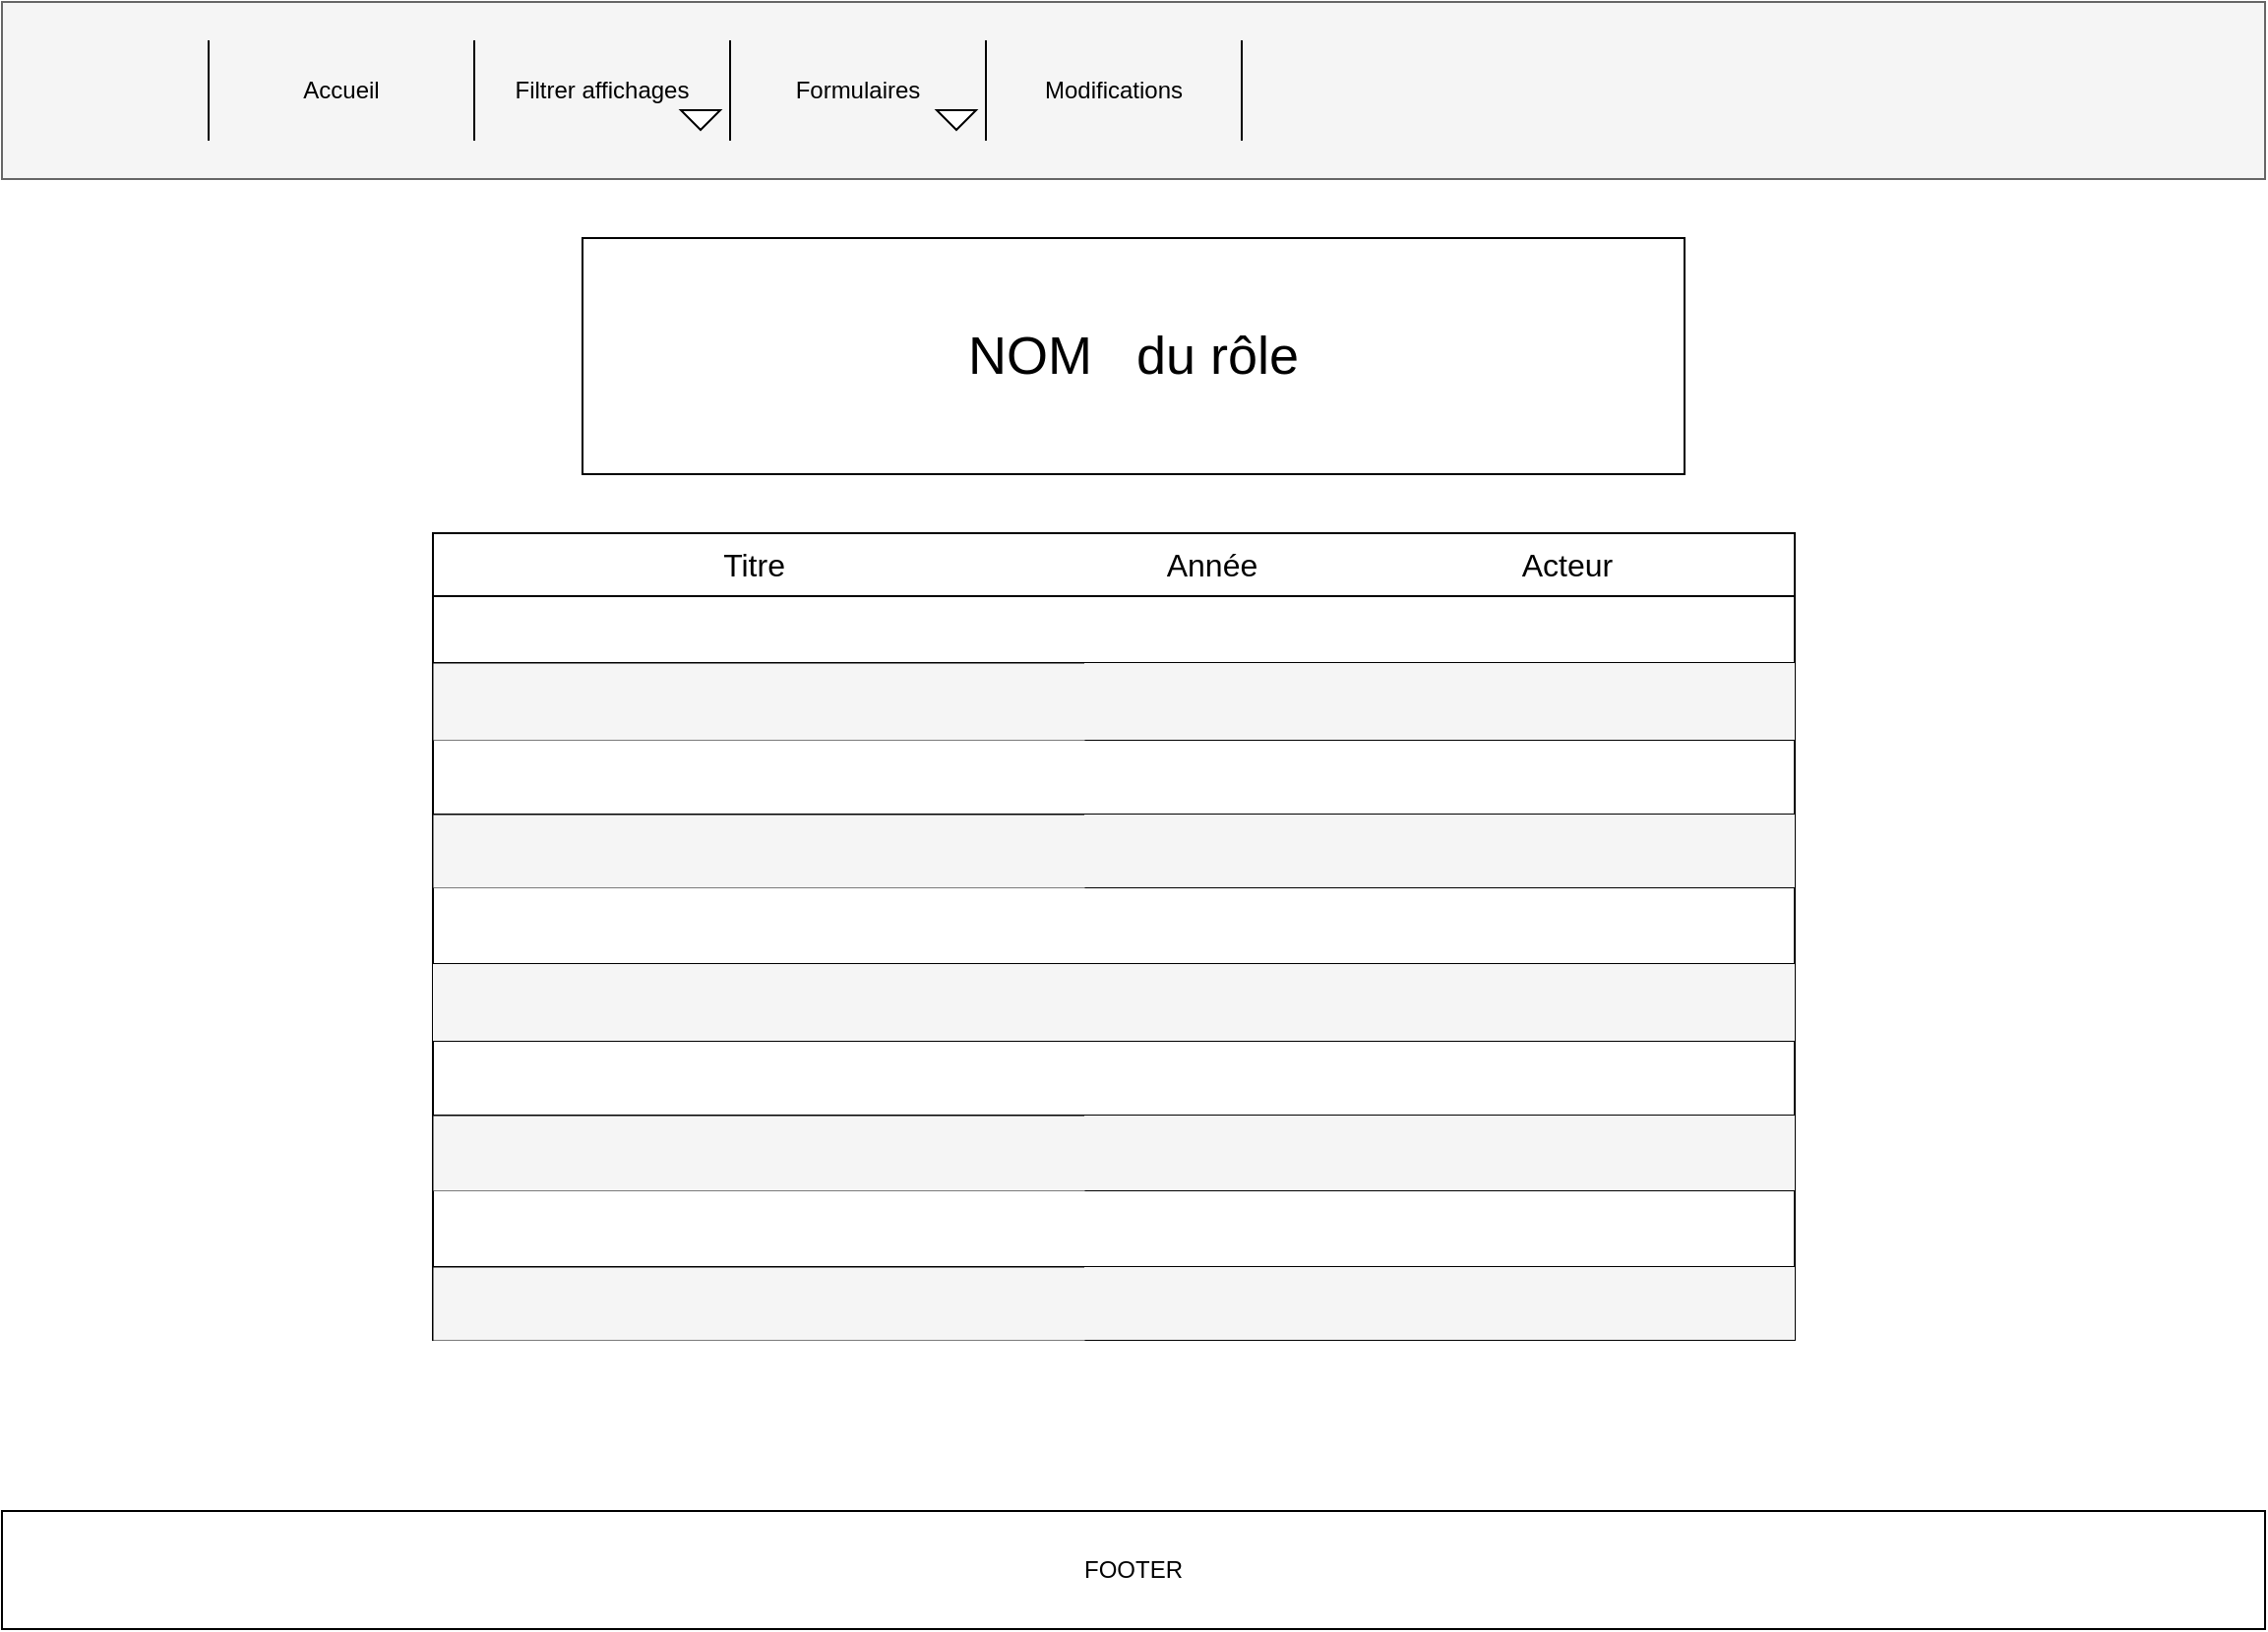 <mxfile version="21.1.8" type="github">
  <diagram name="Page-1" id="8CFkx0u-gaAyG3x4pVRe">
    <mxGraphModel dx="1434" dy="754" grid="1" gridSize="10" guides="1" tooltips="1" connect="1" arrows="1" fold="1" page="1" pageScale="1" pageWidth="1169" pageHeight="827" math="0" shadow="0">
      <root>
        <mxCell id="0" />
        <mxCell id="1" parent="0" />
        <mxCell id="Qr5utOBiKfbGwNmgys-7-1" value="" style="rounded=0;whiteSpace=wrap;html=1;fillColor=#f5f5f5;fontColor=#333333;strokeColor=#666666;" vertex="1" parent="1">
          <mxGeometry x="10" width="1150" height="90" as="geometry" />
        </mxCell>
        <mxCell id="Qr5utOBiKfbGwNmgys-7-2" value="Affichages" style="shape=partialRectangle;whiteSpace=wrap;html=1;bottom=0;top=0;fillColor=none;" vertex="1" parent="1">
          <mxGeometry x="235" y="50" width="120" height="40" as="geometry" />
        </mxCell>
        <mxCell id="Qr5utOBiKfbGwNmgys-7-3" value="Formulaires" style="shape=partialRectangle;whiteSpace=wrap;html=1;bottom=0;top=0;fillColor=none;" vertex="1" parent="1">
          <mxGeometry x="355" y="50" width="120" height="40" as="geometry" />
        </mxCell>
        <mxCell id="Qr5utOBiKfbGwNmgys-7-4" value="Modifications" style="shape=partialRectangle;whiteSpace=wrap;html=1;bottom=0;top=0;fillColor=none;" vertex="1" parent="1">
          <mxGeometry x="475" y="50" width="120" height="40" as="geometry" />
        </mxCell>
        <mxCell id="Qr5utOBiKfbGwNmgys-7-5" value="Accueil" style="shape=partialRectangle;whiteSpace=wrap;html=1;bottom=0;top=0;fillColor=none;" vertex="1" parent="1">
          <mxGeometry x="115" y="50" width="120" height="40" as="geometry" />
        </mxCell>
        <mxCell id="Qr5utOBiKfbGwNmgys-7-6" value="" style="rounded=0;whiteSpace=wrap;html=1;" vertex="1" parent="1">
          <mxGeometry x="305" y="120" width="560" height="120" as="geometry" />
        </mxCell>
        <mxCell id="Qr5utOBiKfbGwNmgys-7-7" value="&lt;font style=&quot;font-size: 27px;&quot;&gt;NOM&amp;nbsp;&amp;nbsp; du rôle&lt;br&gt;&lt;/font&gt;" style="text;html=1;strokeColor=none;fillColor=none;align=center;verticalAlign=middle;whiteSpace=wrap;rounded=0;" vertex="1" parent="1">
          <mxGeometry x="415" y="160" width="340" height="40" as="geometry" />
        </mxCell>
        <mxCell id="Qr5utOBiKfbGwNmgys-7-11" value="" style="shape=table;startSize=0;container=1;collapsible=0;childLayout=tableLayout;fontSize=16;columnLines=0;rowLines=1;" vertex="1" parent="1">
          <mxGeometry x="229" y="270" width="692" height="410" as="geometry" />
        </mxCell>
        <mxCell id="Qr5utOBiKfbGwNmgys-7-12" value="" style="shape=tableRow;horizontal=0;startSize=0;swimlaneHead=0;swimlaneBody=0;strokeColor=inherit;top=0;left=0;bottom=0;right=0;collapsible=0;dropTarget=0;fillColor=none;points=[[0,0.5],[1,0.5]];portConstraint=eastwest;fontSize=16;" vertex="1" parent="Qr5utOBiKfbGwNmgys-7-11">
          <mxGeometry width="692" height="32" as="geometry" />
        </mxCell>
        <mxCell id="Qr5utOBiKfbGwNmgys-7-13" value="Titre&amp;nbsp;" style="shape=partialRectangle;html=1;whiteSpace=wrap;connectable=0;strokeColor=inherit;overflow=hidden;fillColor=none;top=0;left=0;bottom=0;right=0;pointerEvents=1;fontSize=16;strokeWidth=0;" vertex="1" parent="Qr5utOBiKfbGwNmgys-7-12">
          <mxGeometry width="331" height="32" as="geometry">
            <mxRectangle width="331" height="32" as="alternateBounds" />
          </mxGeometry>
        </mxCell>
        <mxCell id="Qr5utOBiKfbGwNmgys-7-14" value="Année" style="shape=partialRectangle;html=1;whiteSpace=wrap;connectable=0;strokeColor=inherit;overflow=hidden;fillColor=none;top=0;left=0;bottom=0;right=0;pointerEvents=1;fontSize=16;" vertex="1" parent="Qr5utOBiKfbGwNmgys-7-12">
          <mxGeometry x="331" width="130" height="32" as="geometry">
            <mxRectangle width="130" height="32" as="alternateBounds" />
          </mxGeometry>
        </mxCell>
        <mxCell id="Qr5utOBiKfbGwNmgys-7-15" value="Acteur" style="shape=partialRectangle;html=1;whiteSpace=wrap;connectable=0;strokeColor=inherit;overflow=hidden;fillColor=none;top=0;left=0;bottom=0;right=0;pointerEvents=1;fontSize=16;" vertex="1" parent="Qr5utOBiKfbGwNmgys-7-12">
          <mxGeometry x="461" width="231" height="32" as="geometry">
            <mxRectangle width="231" height="32" as="alternateBounds" />
          </mxGeometry>
        </mxCell>
        <mxCell id="Qr5utOBiKfbGwNmgys-7-17" value="" style="shape=tableRow;horizontal=0;startSize=0;swimlaneHead=0;swimlaneBody=0;strokeColor=inherit;top=0;left=0;bottom=0;right=0;collapsible=0;dropTarget=0;fillColor=none;points=[[0,0.5],[1,0.5]];portConstraint=eastwest;fontSize=16;" vertex="1" parent="Qr5utOBiKfbGwNmgys-7-11">
          <mxGeometry y="32" width="692" height="34" as="geometry" />
        </mxCell>
        <mxCell id="Qr5utOBiKfbGwNmgys-7-18" value="" style="shape=partialRectangle;html=1;whiteSpace=wrap;connectable=0;overflow=hidden;top=0;left=0;bottom=0;right=0;pointerEvents=1;fontSize=16;strokeWidth=0;fillColor=none;strokeColor=inherit;" vertex="1" parent="Qr5utOBiKfbGwNmgys-7-17">
          <mxGeometry width="331" height="34" as="geometry">
            <mxRectangle width="331" height="34" as="alternateBounds" />
          </mxGeometry>
        </mxCell>
        <mxCell id="Qr5utOBiKfbGwNmgys-7-19" value="" style="shape=partialRectangle;html=1;whiteSpace=wrap;connectable=0;strokeColor=inherit;overflow=hidden;fillColor=none;top=0;left=0;bottom=0;right=0;pointerEvents=1;fontSize=16;" vertex="1" parent="Qr5utOBiKfbGwNmgys-7-17">
          <mxGeometry x="331" width="130" height="34" as="geometry">
            <mxRectangle width="130" height="34" as="alternateBounds" />
          </mxGeometry>
        </mxCell>
        <mxCell id="Qr5utOBiKfbGwNmgys-7-20" value="" style="shape=partialRectangle;html=1;whiteSpace=wrap;connectable=0;strokeColor=inherit;overflow=hidden;fillColor=none;top=0;left=0;bottom=0;right=0;pointerEvents=1;fontSize=16;" vertex="1" parent="Qr5utOBiKfbGwNmgys-7-17">
          <mxGeometry x="461" width="231" height="34" as="geometry">
            <mxRectangle width="231" height="34" as="alternateBounds" />
          </mxGeometry>
        </mxCell>
        <mxCell id="Qr5utOBiKfbGwNmgys-7-22" value="" style="shape=tableRow;horizontal=0;startSize=0;swimlaneHead=0;swimlaneBody=0;strokeColor=inherit;top=0;left=0;bottom=0;right=0;collapsible=0;dropTarget=0;fillColor=none;points=[[0,0.5],[1,0.5]];portConstraint=eastwest;fontSize=16;" vertex="1" parent="Qr5utOBiKfbGwNmgys-7-11">
          <mxGeometry y="66" width="692" height="39" as="geometry" />
        </mxCell>
        <mxCell id="Qr5utOBiKfbGwNmgys-7-23" value="" style="shape=partialRectangle;html=1;whiteSpace=wrap;connectable=0;overflow=hidden;top=0;left=0;bottom=0;right=0;pointerEvents=1;fontSize=16;strokeWidth=0;fillColor=#f5f5f5;strokeColor=#666666;fontColor=#333333;" vertex="1" parent="Qr5utOBiKfbGwNmgys-7-22">
          <mxGeometry width="331" height="39" as="geometry">
            <mxRectangle width="331" height="39" as="alternateBounds" />
          </mxGeometry>
        </mxCell>
        <mxCell id="Qr5utOBiKfbGwNmgys-7-24" value="" style="shape=partialRectangle;html=1;whiteSpace=wrap;connectable=0;strokeColor=#666666;overflow=hidden;fillColor=#f5f5f5;top=0;left=0;bottom=0;right=0;pointerEvents=1;fontSize=16;fontColor=#333333;" vertex="1" parent="Qr5utOBiKfbGwNmgys-7-22">
          <mxGeometry x="331" width="130" height="39" as="geometry">
            <mxRectangle width="130" height="39" as="alternateBounds" />
          </mxGeometry>
        </mxCell>
        <mxCell id="Qr5utOBiKfbGwNmgys-7-25" value="" style="shape=partialRectangle;html=1;whiteSpace=wrap;connectable=0;strokeColor=#666666;overflow=hidden;fillColor=#f5f5f5;top=0;left=0;bottom=0;right=0;pointerEvents=1;fontSize=16;fontColor=#333333;" vertex="1" parent="Qr5utOBiKfbGwNmgys-7-22">
          <mxGeometry x="461" width="231" height="39" as="geometry">
            <mxRectangle width="231" height="39" as="alternateBounds" />
          </mxGeometry>
        </mxCell>
        <mxCell id="Qr5utOBiKfbGwNmgys-7-27" style="shape=tableRow;horizontal=0;startSize=0;swimlaneHead=0;swimlaneBody=0;strokeColor=inherit;top=0;left=0;bottom=0;right=0;collapsible=0;dropTarget=0;fillColor=none;points=[[0,0.5],[1,0.5]];portConstraint=eastwest;fontSize=16;" vertex="1" parent="Qr5utOBiKfbGwNmgys-7-11">
          <mxGeometry y="105" width="692" height="38" as="geometry" />
        </mxCell>
        <mxCell id="Qr5utOBiKfbGwNmgys-7-28" style="shape=partialRectangle;html=1;whiteSpace=wrap;connectable=0;overflow=hidden;top=0;left=0;bottom=0;right=0;pointerEvents=1;fontSize=16;strokeWidth=0;fillColor=none;strokeColor=inherit;" vertex="1" parent="Qr5utOBiKfbGwNmgys-7-27">
          <mxGeometry width="331" height="38" as="geometry">
            <mxRectangle width="331" height="38" as="alternateBounds" />
          </mxGeometry>
        </mxCell>
        <mxCell id="Qr5utOBiKfbGwNmgys-7-29" style="shape=partialRectangle;html=1;whiteSpace=wrap;connectable=0;strokeColor=inherit;overflow=hidden;fillColor=none;top=0;left=0;bottom=0;right=0;pointerEvents=1;fontSize=16;" vertex="1" parent="Qr5utOBiKfbGwNmgys-7-27">
          <mxGeometry x="331" width="130" height="38" as="geometry">
            <mxRectangle width="130" height="38" as="alternateBounds" />
          </mxGeometry>
        </mxCell>
        <mxCell id="Qr5utOBiKfbGwNmgys-7-30" style="shape=partialRectangle;html=1;whiteSpace=wrap;connectable=0;strokeColor=inherit;overflow=hidden;fillColor=none;top=0;left=0;bottom=0;right=0;pointerEvents=1;fontSize=16;" vertex="1" parent="Qr5utOBiKfbGwNmgys-7-27">
          <mxGeometry x="461" width="231" height="38" as="geometry">
            <mxRectangle width="231" height="38" as="alternateBounds" />
          </mxGeometry>
        </mxCell>
        <mxCell id="Qr5utOBiKfbGwNmgys-7-32" style="shape=tableRow;horizontal=0;startSize=0;swimlaneHead=0;swimlaneBody=0;strokeColor=inherit;top=0;left=0;bottom=0;right=0;collapsible=0;dropTarget=0;fillColor=none;points=[[0,0.5],[1,0.5]];portConstraint=eastwest;fontSize=16;" vertex="1" parent="Qr5utOBiKfbGwNmgys-7-11">
          <mxGeometry y="143" width="692" height="37" as="geometry" />
        </mxCell>
        <mxCell id="Qr5utOBiKfbGwNmgys-7-33" style="shape=partialRectangle;html=1;whiteSpace=wrap;connectable=0;overflow=hidden;top=0;left=0;bottom=0;right=0;pointerEvents=1;fontSize=16;strokeWidth=0;fillColor=#f5f5f5;strokeColor=#666666;fontColor=#333333;" vertex="1" parent="Qr5utOBiKfbGwNmgys-7-32">
          <mxGeometry width="331" height="37" as="geometry">
            <mxRectangle width="331" height="37" as="alternateBounds" />
          </mxGeometry>
        </mxCell>
        <mxCell id="Qr5utOBiKfbGwNmgys-7-34" style="shape=partialRectangle;html=1;whiteSpace=wrap;connectable=0;strokeColor=#666666;overflow=hidden;fillColor=#f5f5f5;top=0;left=0;bottom=0;right=0;pointerEvents=1;fontSize=16;fontColor=#333333;" vertex="1" parent="Qr5utOBiKfbGwNmgys-7-32">
          <mxGeometry x="331" width="130" height="37" as="geometry">
            <mxRectangle width="130" height="37" as="alternateBounds" />
          </mxGeometry>
        </mxCell>
        <mxCell id="Qr5utOBiKfbGwNmgys-7-35" style="shape=partialRectangle;html=1;whiteSpace=wrap;connectable=0;strokeColor=#666666;overflow=hidden;fillColor=#f5f5f5;top=0;left=0;bottom=0;right=0;pointerEvents=1;fontSize=16;fontColor=#333333;" vertex="1" parent="Qr5utOBiKfbGwNmgys-7-32">
          <mxGeometry x="461" width="231" height="37" as="geometry">
            <mxRectangle width="231" height="37" as="alternateBounds" />
          </mxGeometry>
        </mxCell>
        <mxCell id="Qr5utOBiKfbGwNmgys-7-37" style="shape=tableRow;horizontal=0;startSize=0;swimlaneHead=0;swimlaneBody=0;strokeColor=inherit;top=0;left=0;bottom=0;right=0;collapsible=0;dropTarget=0;fillColor=none;points=[[0,0.5],[1,0.5]];portConstraint=eastwest;fontSize=16;" vertex="1" parent="Qr5utOBiKfbGwNmgys-7-11">
          <mxGeometry y="180" width="692" height="39" as="geometry" />
        </mxCell>
        <mxCell id="Qr5utOBiKfbGwNmgys-7-38" style="shape=partialRectangle;html=1;whiteSpace=wrap;connectable=0;overflow=hidden;top=0;left=0;bottom=0;right=0;pointerEvents=1;fontSize=16;strokeWidth=0;fillColor=none;strokeColor=inherit;" vertex="1" parent="Qr5utOBiKfbGwNmgys-7-37">
          <mxGeometry width="331" height="39" as="geometry">
            <mxRectangle width="331" height="39" as="alternateBounds" />
          </mxGeometry>
        </mxCell>
        <mxCell id="Qr5utOBiKfbGwNmgys-7-39" style="shape=partialRectangle;html=1;whiteSpace=wrap;connectable=0;strokeColor=inherit;overflow=hidden;fillColor=none;top=0;left=0;bottom=0;right=0;pointerEvents=1;fontSize=16;" vertex="1" parent="Qr5utOBiKfbGwNmgys-7-37">
          <mxGeometry x="331" width="130" height="39" as="geometry">
            <mxRectangle width="130" height="39" as="alternateBounds" />
          </mxGeometry>
        </mxCell>
        <mxCell id="Qr5utOBiKfbGwNmgys-7-40" style="shape=partialRectangle;html=1;whiteSpace=wrap;connectable=0;strokeColor=inherit;overflow=hidden;fillColor=none;top=0;left=0;bottom=0;right=0;pointerEvents=1;fontSize=16;" vertex="1" parent="Qr5utOBiKfbGwNmgys-7-37">
          <mxGeometry x="461" width="231" height="39" as="geometry">
            <mxRectangle width="231" height="39" as="alternateBounds" />
          </mxGeometry>
        </mxCell>
        <mxCell id="Qr5utOBiKfbGwNmgys-7-42" style="shape=tableRow;horizontal=0;startSize=0;swimlaneHead=0;swimlaneBody=0;strokeColor=#666666;top=0;left=0;bottom=0;right=0;collapsible=0;dropTarget=0;fillColor=#f5f5f5;points=[[0,0.5],[1,0.5]];portConstraint=eastwest;fontSize=16;fontColor=#333333;" vertex="1" parent="Qr5utOBiKfbGwNmgys-7-11">
          <mxGeometry y="219" width="692" height="39" as="geometry" />
        </mxCell>
        <mxCell id="Qr5utOBiKfbGwNmgys-7-43" style="shape=partialRectangle;html=1;whiteSpace=wrap;connectable=0;overflow=hidden;top=0;left=0;bottom=0;right=0;pointerEvents=1;fontSize=16;strokeWidth=0;fillColor=none;strokeColor=inherit;" vertex="1" parent="Qr5utOBiKfbGwNmgys-7-42">
          <mxGeometry width="331" height="39" as="geometry">
            <mxRectangle width="331" height="39" as="alternateBounds" />
          </mxGeometry>
        </mxCell>
        <mxCell id="Qr5utOBiKfbGwNmgys-7-44" style="shape=partialRectangle;html=1;whiteSpace=wrap;connectable=0;strokeColor=inherit;overflow=hidden;fillColor=none;top=0;left=0;bottom=0;right=0;pointerEvents=1;fontSize=16;" vertex="1" parent="Qr5utOBiKfbGwNmgys-7-42">
          <mxGeometry x="331" width="130" height="39" as="geometry">
            <mxRectangle width="130" height="39" as="alternateBounds" />
          </mxGeometry>
        </mxCell>
        <mxCell id="Qr5utOBiKfbGwNmgys-7-45" style="shape=partialRectangle;html=1;whiteSpace=wrap;connectable=0;strokeColor=inherit;overflow=hidden;fillColor=none;top=0;left=0;bottom=0;right=0;pointerEvents=1;fontSize=16;" vertex="1" parent="Qr5utOBiKfbGwNmgys-7-42">
          <mxGeometry x="461" width="231" height="39" as="geometry">
            <mxRectangle width="231" height="39" as="alternateBounds" />
          </mxGeometry>
        </mxCell>
        <mxCell id="Qr5utOBiKfbGwNmgys-7-47" style="shape=tableRow;horizontal=0;startSize=0;swimlaneHead=0;swimlaneBody=0;strokeColor=inherit;top=0;left=0;bottom=0;right=0;collapsible=0;dropTarget=0;fillColor=none;points=[[0,0.5],[1,0.5]];portConstraint=eastwest;fontSize=16;" vertex="1" parent="Qr5utOBiKfbGwNmgys-7-11">
          <mxGeometry y="258" width="692" height="38" as="geometry" />
        </mxCell>
        <mxCell id="Qr5utOBiKfbGwNmgys-7-48" style="shape=partialRectangle;html=1;whiteSpace=wrap;connectable=0;overflow=hidden;top=0;left=0;bottom=0;right=0;pointerEvents=1;fontSize=16;strokeWidth=0;fillColor=none;strokeColor=inherit;" vertex="1" parent="Qr5utOBiKfbGwNmgys-7-47">
          <mxGeometry width="331" height="38" as="geometry">
            <mxRectangle width="331" height="38" as="alternateBounds" />
          </mxGeometry>
        </mxCell>
        <mxCell id="Qr5utOBiKfbGwNmgys-7-49" style="shape=partialRectangle;html=1;whiteSpace=wrap;connectable=0;strokeColor=inherit;overflow=hidden;fillColor=none;top=0;left=0;bottom=0;right=0;pointerEvents=1;fontSize=16;" vertex="1" parent="Qr5utOBiKfbGwNmgys-7-47">
          <mxGeometry x="331" width="130" height="38" as="geometry">
            <mxRectangle width="130" height="38" as="alternateBounds" />
          </mxGeometry>
        </mxCell>
        <mxCell id="Qr5utOBiKfbGwNmgys-7-50" style="shape=partialRectangle;html=1;whiteSpace=wrap;connectable=0;strokeColor=inherit;overflow=hidden;fillColor=none;top=0;left=0;bottom=0;right=0;pointerEvents=1;fontSize=16;" vertex="1" parent="Qr5utOBiKfbGwNmgys-7-47">
          <mxGeometry x="461" width="231" height="38" as="geometry">
            <mxRectangle width="231" height="38" as="alternateBounds" />
          </mxGeometry>
        </mxCell>
        <mxCell id="Qr5utOBiKfbGwNmgys-7-52" style="shape=tableRow;horizontal=0;startSize=0;swimlaneHead=0;swimlaneBody=0;strokeColor=inherit;top=0;left=0;bottom=0;right=0;collapsible=0;dropTarget=0;fillColor=none;points=[[0,0.5],[1,0.5]];portConstraint=eastwest;fontSize=16;" vertex="1" parent="Qr5utOBiKfbGwNmgys-7-11">
          <mxGeometry y="296" width="692" height="38" as="geometry" />
        </mxCell>
        <mxCell id="Qr5utOBiKfbGwNmgys-7-53" style="shape=partialRectangle;html=1;whiteSpace=wrap;connectable=0;overflow=hidden;top=0;left=0;bottom=0;right=0;pointerEvents=1;fontSize=16;strokeWidth=0;fillColor=#f5f5f5;strokeColor=#666666;fontColor=#333333;" vertex="1" parent="Qr5utOBiKfbGwNmgys-7-52">
          <mxGeometry width="331" height="38" as="geometry">
            <mxRectangle width="331" height="38" as="alternateBounds" />
          </mxGeometry>
        </mxCell>
        <mxCell id="Qr5utOBiKfbGwNmgys-7-54" style="shape=partialRectangle;html=1;whiteSpace=wrap;connectable=0;strokeColor=#666666;overflow=hidden;fillColor=#f5f5f5;top=0;left=0;bottom=0;right=0;pointerEvents=1;fontSize=16;fontColor=#333333;" vertex="1" parent="Qr5utOBiKfbGwNmgys-7-52">
          <mxGeometry x="331" width="130" height="38" as="geometry">
            <mxRectangle width="130" height="38" as="alternateBounds" />
          </mxGeometry>
        </mxCell>
        <mxCell id="Qr5utOBiKfbGwNmgys-7-55" style="shape=partialRectangle;html=1;whiteSpace=wrap;connectable=0;strokeColor=#666666;overflow=hidden;fillColor=#f5f5f5;top=0;left=0;bottom=0;right=0;pointerEvents=1;fontSize=16;fontColor=#333333;" vertex="1" parent="Qr5utOBiKfbGwNmgys-7-52">
          <mxGeometry x="461" width="231" height="38" as="geometry">
            <mxRectangle width="231" height="38" as="alternateBounds" />
          </mxGeometry>
        </mxCell>
        <mxCell id="Qr5utOBiKfbGwNmgys-7-57" style="shape=tableRow;horizontal=0;startSize=0;swimlaneHead=0;swimlaneBody=0;strokeColor=inherit;top=0;left=0;bottom=0;right=0;collapsible=0;dropTarget=0;fillColor=none;points=[[0,0.5],[1,0.5]];portConstraint=eastwest;fontSize=16;" vertex="1" parent="Qr5utOBiKfbGwNmgys-7-11">
          <mxGeometry y="334" width="692" height="39" as="geometry" />
        </mxCell>
        <mxCell id="Qr5utOBiKfbGwNmgys-7-58" style="shape=partialRectangle;html=1;whiteSpace=wrap;connectable=0;overflow=hidden;top=0;left=0;bottom=0;right=0;pointerEvents=1;fontSize=16;strokeWidth=0;fillColor=none;strokeColor=inherit;" vertex="1" parent="Qr5utOBiKfbGwNmgys-7-57">
          <mxGeometry width="331" height="39" as="geometry">
            <mxRectangle width="331" height="39" as="alternateBounds" />
          </mxGeometry>
        </mxCell>
        <mxCell id="Qr5utOBiKfbGwNmgys-7-59" style="shape=partialRectangle;html=1;whiteSpace=wrap;connectable=0;strokeColor=inherit;overflow=hidden;fillColor=none;top=0;left=0;bottom=0;right=0;pointerEvents=1;fontSize=16;" vertex="1" parent="Qr5utOBiKfbGwNmgys-7-57">
          <mxGeometry x="331" width="130" height="39" as="geometry">
            <mxRectangle width="130" height="39" as="alternateBounds" />
          </mxGeometry>
        </mxCell>
        <mxCell id="Qr5utOBiKfbGwNmgys-7-60" style="shape=partialRectangle;html=1;whiteSpace=wrap;connectable=0;strokeColor=inherit;overflow=hidden;fillColor=none;top=0;left=0;bottom=0;right=0;pointerEvents=1;fontSize=16;" vertex="1" parent="Qr5utOBiKfbGwNmgys-7-57">
          <mxGeometry x="461" width="231" height="39" as="geometry">
            <mxRectangle width="231" height="39" as="alternateBounds" />
          </mxGeometry>
        </mxCell>
        <mxCell id="Qr5utOBiKfbGwNmgys-7-62" style="shape=tableRow;horizontal=0;startSize=0;swimlaneHead=0;swimlaneBody=0;strokeColor=inherit;top=0;left=0;bottom=0;right=0;collapsible=0;dropTarget=0;fillColor=none;points=[[0,0.5],[1,0.5]];portConstraint=eastwest;fontSize=16;" vertex="1" parent="Qr5utOBiKfbGwNmgys-7-11">
          <mxGeometry y="373" width="692" height="37" as="geometry" />
        </mxCell>
        <mxCell id="Qr5utOBiKfbGwNmgys-7-63" style="shape=partialRectangle;html=1;whiteSpace=wrap;connectable=0;overflow=hidden;top=0;left=0;bottom=0;right=0;pointerEvents=1;fontSize=16;strokeWidth=0;fillColor=#f5f5f5;strokeColor=#666666;fontColor=#333333;" vertex="1" parent="Qr5utOBiKfbGwNmgys-7-62">
          <mxGeometry width="331" height="37" as="geometry">
            <mxRectangle width="331" height="37" as="alternateBounds" />
          </mxGeometry>
        </mxCell>
        <mxCell id="Qr5utOBiKfbGwNmgys-7-64" value="" style="shape=partialRectangle;html=1;whiteSpace=wrap;connectable=0;strokeColor=#666666;overflow=hidden;fillColor=#f5f5f5;top=0;left=0;bottom=0;right=0;pointerEvents=1;fontSize=16;fontColor=#333333;" vertex="1" parent="Qr5utOBiKfbGwNmgys-7-62">
          <mxGeometry x="331" width="130" height="37" as="geometry">
            <mxRectangle width="130" height="37" as="alternateBounds" />
          </mxGeometry>
        </mxCell>
        <mxCell id="Qr5utOBiKfbGwNmgys-7-65" style="shape=partialRectangle;html=1;whiteSpace=wrap;connectable=0;strokeColor=#666666;overflow=hidden;fillColor=#f5f5f5;top=0;left=0;bottom=0;right=0;pointerEvents=1;fontSize=16;fontColor=#333333;" vertex="1" parent="Qr5utOBiKfbGwNmgys-7-62">
          <mxGeometry x="461" width="231" height="37" as="geometry">
            <mxRectangle width="231" height="37" as="alternateBounds" />
          </mxGeometry>
        </mxCell>
        <mxCell id="Qr5utOBiKfbGwNmgys-7-67" value="FOOTER" style="rounded=0;whiteSpace=wrap;html=1;resizeWidth=0;" vertex="1" parent="1">
          <mxGeometry x="10" y="767" width="1150" height="60" as="geometry" />
        </mxCell>
        <mxCell id="Qr5utOBiKfbGwNmgys-7-68" value="" style="rounded=0;whiteSpace=wrap;html=1;fillColor=#f5f5f5;fontColor=#333333;strokeColor=#666666;" vertex="1" parent="1">
          <mxGeometry x="10" width="1150" height="90" as="geometry" />
        </mxCell>
        <mxCell id="Qr5utOBiKfbGwNmgys-7-69" value="Filtrer affichages" style="shape=partialRectangle;whiteSpace=wrap;html=1;bottom=0;top=0;fillColor=none;" vertex="1" parent="1">
          <mxGeometry x="250" y="20" width="130" height="50" as="geometry" />
        </mxCell>
        <mxCell id="Qr5utOBiKfbGwNmgys-7-70" value="Formulaires" style="shape=partialRectangle;whiteSpace=wrap;html=1;bottom=0;top=0;fillColor=none;" vertex="1" parent="1">
          <mxGeometry x="380" y="20" width="130" height="50" as="geometry" />
        </mxCell>
        <mxCell id="Qr5utOBiKfbGwNmgys-7-71" value="Modifications" style="shape=partialRectangle;whiteSpace=wrap;html=1;bottom=0;top=0;fillColor=none;" vertex="1" parent="1">
          <mxGeometry x="510" y="20" width="130" height="50" as="geometry" />
        </mxCell>
        <mxCell id="Qr5utOBiKfbGwNmgys-7-72" value="&lt;p style=&quot;line-height: 120%;&quot;&gt;Accueil&lt;/p&gt;" style="shape=partialRectangle;whiteSpace=wrap;html=1;bottom=0;top=0;fillColor=none;" vertex="1" parent="1">
          <mxGeometry x="115" y="20" width="135" height="50" as="geometry" />
        </mxCell>
        <mxCell id="Qr5utOBiKfbGwNmgys-7-73" value="" style="triangle;whiteSpace=wrap;html=1;rotation=90;" vertex="1" parent="1">
          <mxGeometry x="360" y="50" width="10" height="20" as="geometry" />
        </mxCell>
        <mxCell id="Qr5utOBiKfbGwNmgys-7-74" value="" style="triangle;whiteSpace=wrap;html=1;rotation=90;" vertex="1" parent="1">
          <mxGeometry x="490" y="50" width="10" height="20" as="geometry" />
        </mxCell>
      </root>
    </mxGraphModel>
  </diagram>
</mxfile>
